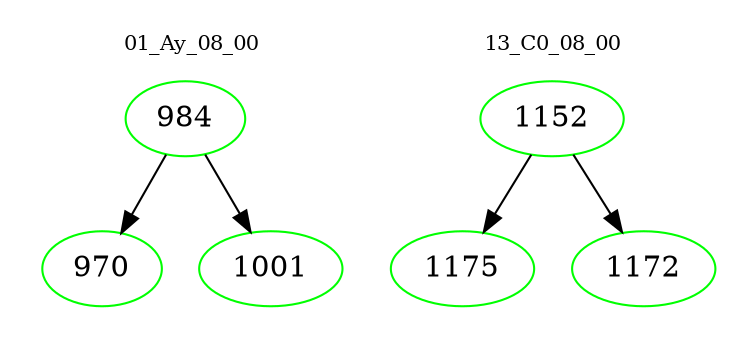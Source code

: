 digraph{
subgraph cluster_0 {
color = white
label = "01_Ay_08_00";
fontsize=10;
T0_984 [label="984", color="green"]
T0_984 -> T0_970 [color="black"]
T0_970 [label="970", color="green"]
T0_984 -> T0_1001 [color="black"]
T0_1001 [label="1001", color="green"]
}
subgraph cluster_1 {
color = white
label = "13_C0_08_00";
fontsize=10;
T1_1152 [label="1152", color="green"]
T1_1152 -> T1_1175 [color="black"]
T1_1175 [label="1175", color="green"]
T1_1152 -> T1_1172 [color="black"]
T1_1172 [label="1172", color="green"]
}
}
